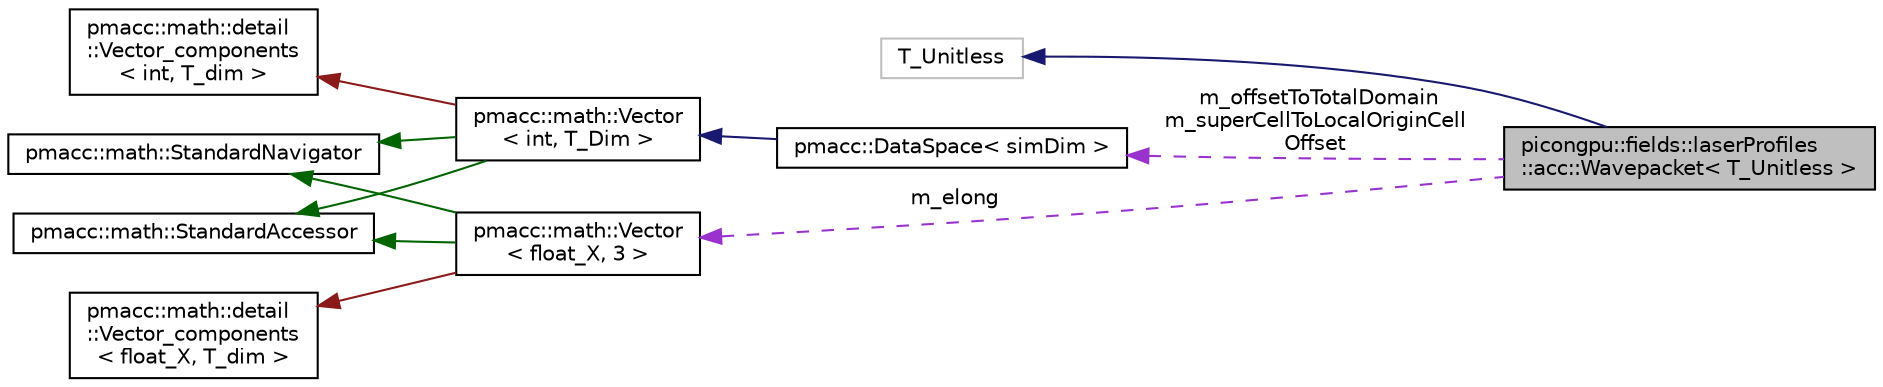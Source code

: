 digraph "picongpu::fields::laserProfiles::acc::Wavepacket&lt; T_Unitless &gt;"
{
 // LATEX_PDF_SIZE
  edge [fontname="Helvetica",fontsize="10",labelfontname="Helvetica",labelfontsize="10"];
  node [fontname="Helvetica",fontsize="10",shape=record];
  rankdir="LR";
  Node1 [label="picongpu::fields::laserProfiles\l::acc::Wavepacket\< T_Unitless \>",height=0.2,width=0.4,color="black", fillcolor="grey75", style="filled", fontcolor="black",tooltip=" "];
  Node2 -> Node1 [dir="back",color="midnightblue",fontsize="10",style="solid",fontname="Helvetica"];
  Node2 [label="T_Unitless",height=0.2,width=0.4,color="grey75", fillcolor="white", style="filled",tooltip=" "];
  Node3 -> Node1 [dir="back",color="darkorchid3",fontsize="10",style="dashed",label=" m_offsetToTotalDomain\nm_superCellToLocalOriginCell\lOffset" ,fontname="Helvetica"];
  Node3 [label="pmacc::DataSpace\< simDim \>",height=0.2,width=0.4,color="black", fillcolor="white", style="filled",URL="$classpmacc_1_1_data_space.html",tooltip=" "];
  Node4 -> Node3 [dir="back",color="midnightblue",fontsize="10",style="solid",fontname="Helvetica"];
  Node4 [label="pmacc::math::Vector\l\< int, T_Dim \>",height=0.2,width=0.4,color="black", fillcolor="white", style="filled",URL="$structpmacc_1_1math_1_1_vector.html",tooltip=" "];
  Node5 -> Node4 [dir="back",color="firebrick4",fontsize="10",style="solid",fontname="Helvetica"];
  Node5 [label="pmacc::math::detail\l::Vector_components\l\< int, T_dim \>",height=0.2,width=0.4,color="black", fillcolor="white", style="filled",URL="$structpmacc_1_1math_1_1detail_1_1_vector__components.html",tooltip=" "];
  Node6 -> Node4 [dir="back",color="darkgreen",fontsize="10",style="solid",fontname="Helvetica"];
  Node6 [label="pmacc::math::StandardAccessor",height=0.2,width=0.4,color="black", fillcolor="white", style="filled",URL="$structpmacc_1_1math_1_1_standard_accessor.html",tooltip=" "];
  Node7 -> Node4 [dir="back",color="darkgreen",fontsize="10",style="solid",fontname="Helvetica"];
  Node7 [label="pmacc::math::StandardNavigator",height=0.2,width=0.4,color="black", fillcolor="white", style="filled",URL="$structpmacc_1_1math_1_1_standard_navigator.html",tooltip=" "];
  Node8 -> Node1 [dir="back",color="darkorchid3",fontsize="10",style="dashed",label=" m_elong" ,fontname="Helvetica"];
  Node8 [label="pmacc::math::Vector\l\< float_X, 3 \>",height=0.2,width=0.4,color="black", fillcolor="white", style="filled",URL="$structpmacc_1_1math_1_1_vector.html",tooltip=" "];
  Node9 -> Node8 [dir="back",color="firebrick4",fontsize="10",style="solid",fontname="Helvetica"];
  Node9 [label="pmacc::math::detail\l::Vector_components\l\< float_X, T_dim \>",height=0.2,width=0.4,color="black", fillcolor="white", style="filled",URL="$structpmacc_1_1math_1_1detail_1_1_vector__components.html",tooltip=" "];
  Node6 -> Node8 [dir="back",color="darkgreen",fontsize="10",style="solid",fontname="Helvetica"];
  Node7 -> Node8 [dir="back",color="darkgreen",fontsize="10",style="solid",fontname="Helvetica"];
}
